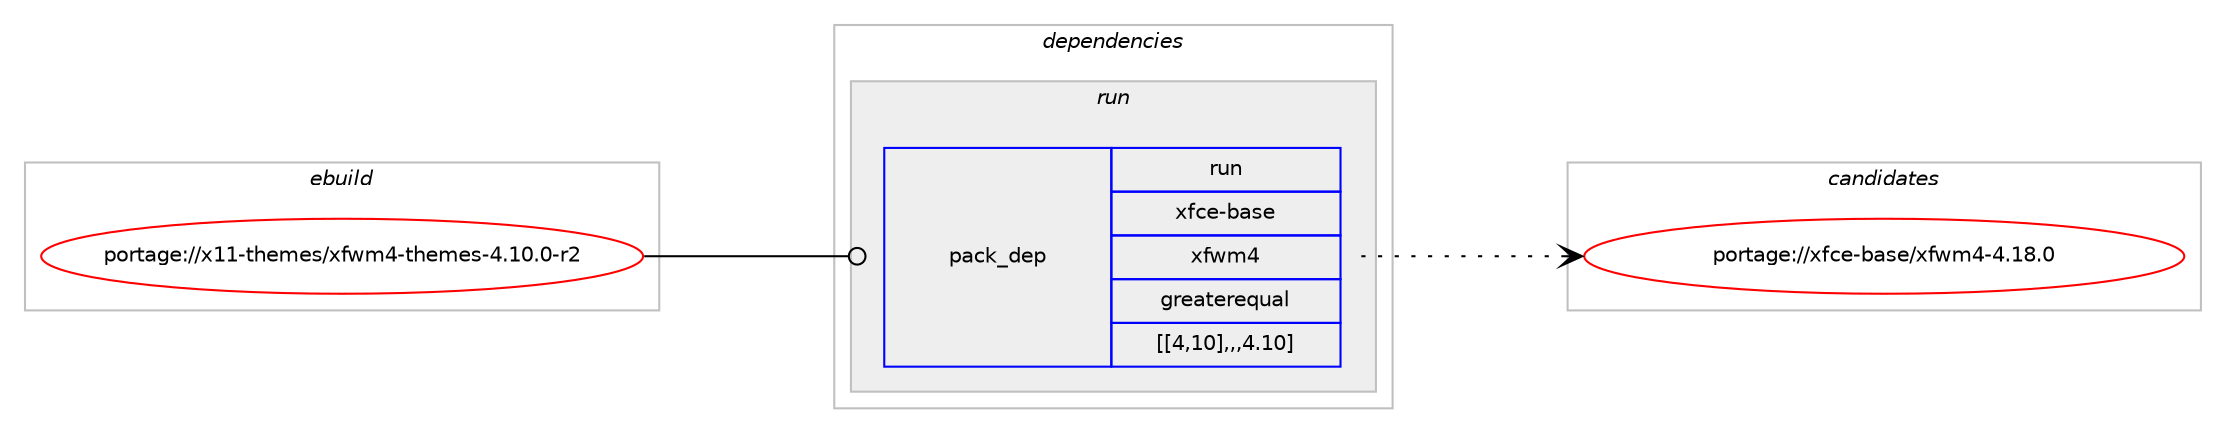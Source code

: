 digraph prolog {

# *************
# Graph options
# *************

newrank=true;
concentrate=true;
compound=true;
graph [rankdir=LR,fontname=Helvetica,fontsize=10,ranksep=1.5];#, ranksep=2.5, nodesep=0.2];
edge  [arrowhead=vee];
node  [fontname=Helvetica,fontsize=10];

# **********
# The ebuild
# **********

subgraph cluster_leftcol {
color=gray;
label=<<i>ebuild</i>>;
id [label="portage://x11-themes/xfwm4-themes-4.10.0-r2", color=red, width=4, href="../x11-themes/xfwm4-themes-4.10.0-r2.svg"];
}

# ****************
# The dependencies
# ****************

subgraph cluster_midcol {
color=gray;
label=<<i>dependencies</i>>;
subgraph cluster_compile {
fillcolor="#eeeeee";
style=filled;
label=<<i>compile</i>>;
}
subgraph cluster_compileandrun {
fillcolor="#eeeeee";
style=filled;
label=<<i>compile and run</i>>;
}
subgraph cluster_run {
fillcolor="#eeeeee";
style=filled;
label=<<i>run</i>>;
subgraph pack2105 {
dependency2605 [label=<<TABLE BORDER="0" CELLBORDER="1" CELLSPACING="0" CELLPADDING="4" WIDTH="220"><TR><TD ROWSPAN="6" CELLPADDING="30">pack_dep</TD></TR><TR><TD WIDTH="110">run</TD></TR><TR><TD>xfce-base</TD></TR><TR><TD>xfwm4</TD></TR><TR><TD>greaterequal</TD></TR><TR><TD>[[4,10],,,4.10]</TD></TR></TABLE>>, shape=none, color=blue];
}
id:e -> dependency2605:w [weight=20,style="solid",arrowhead="odot"];
}
}

# **************
# The candidates
# **************

subgraph cluster_choices {
rank=same;
color=gray;
label=<<i>candidates</i>>;

subgraph choice2105 {
color=black;
nodesep=1;
choice12010299101459897115101471201021191095245524649564648 [label="portage://xfce-base/xfwm4-4.18.0", color=red, width=4,href="../xfce-base/xfwm4-4.18.0.svg"];
dependency2605:e -> choice12010299101459897115101471201021191095245524649564648:w [style=dotted,weight="100"];
}
}

}
